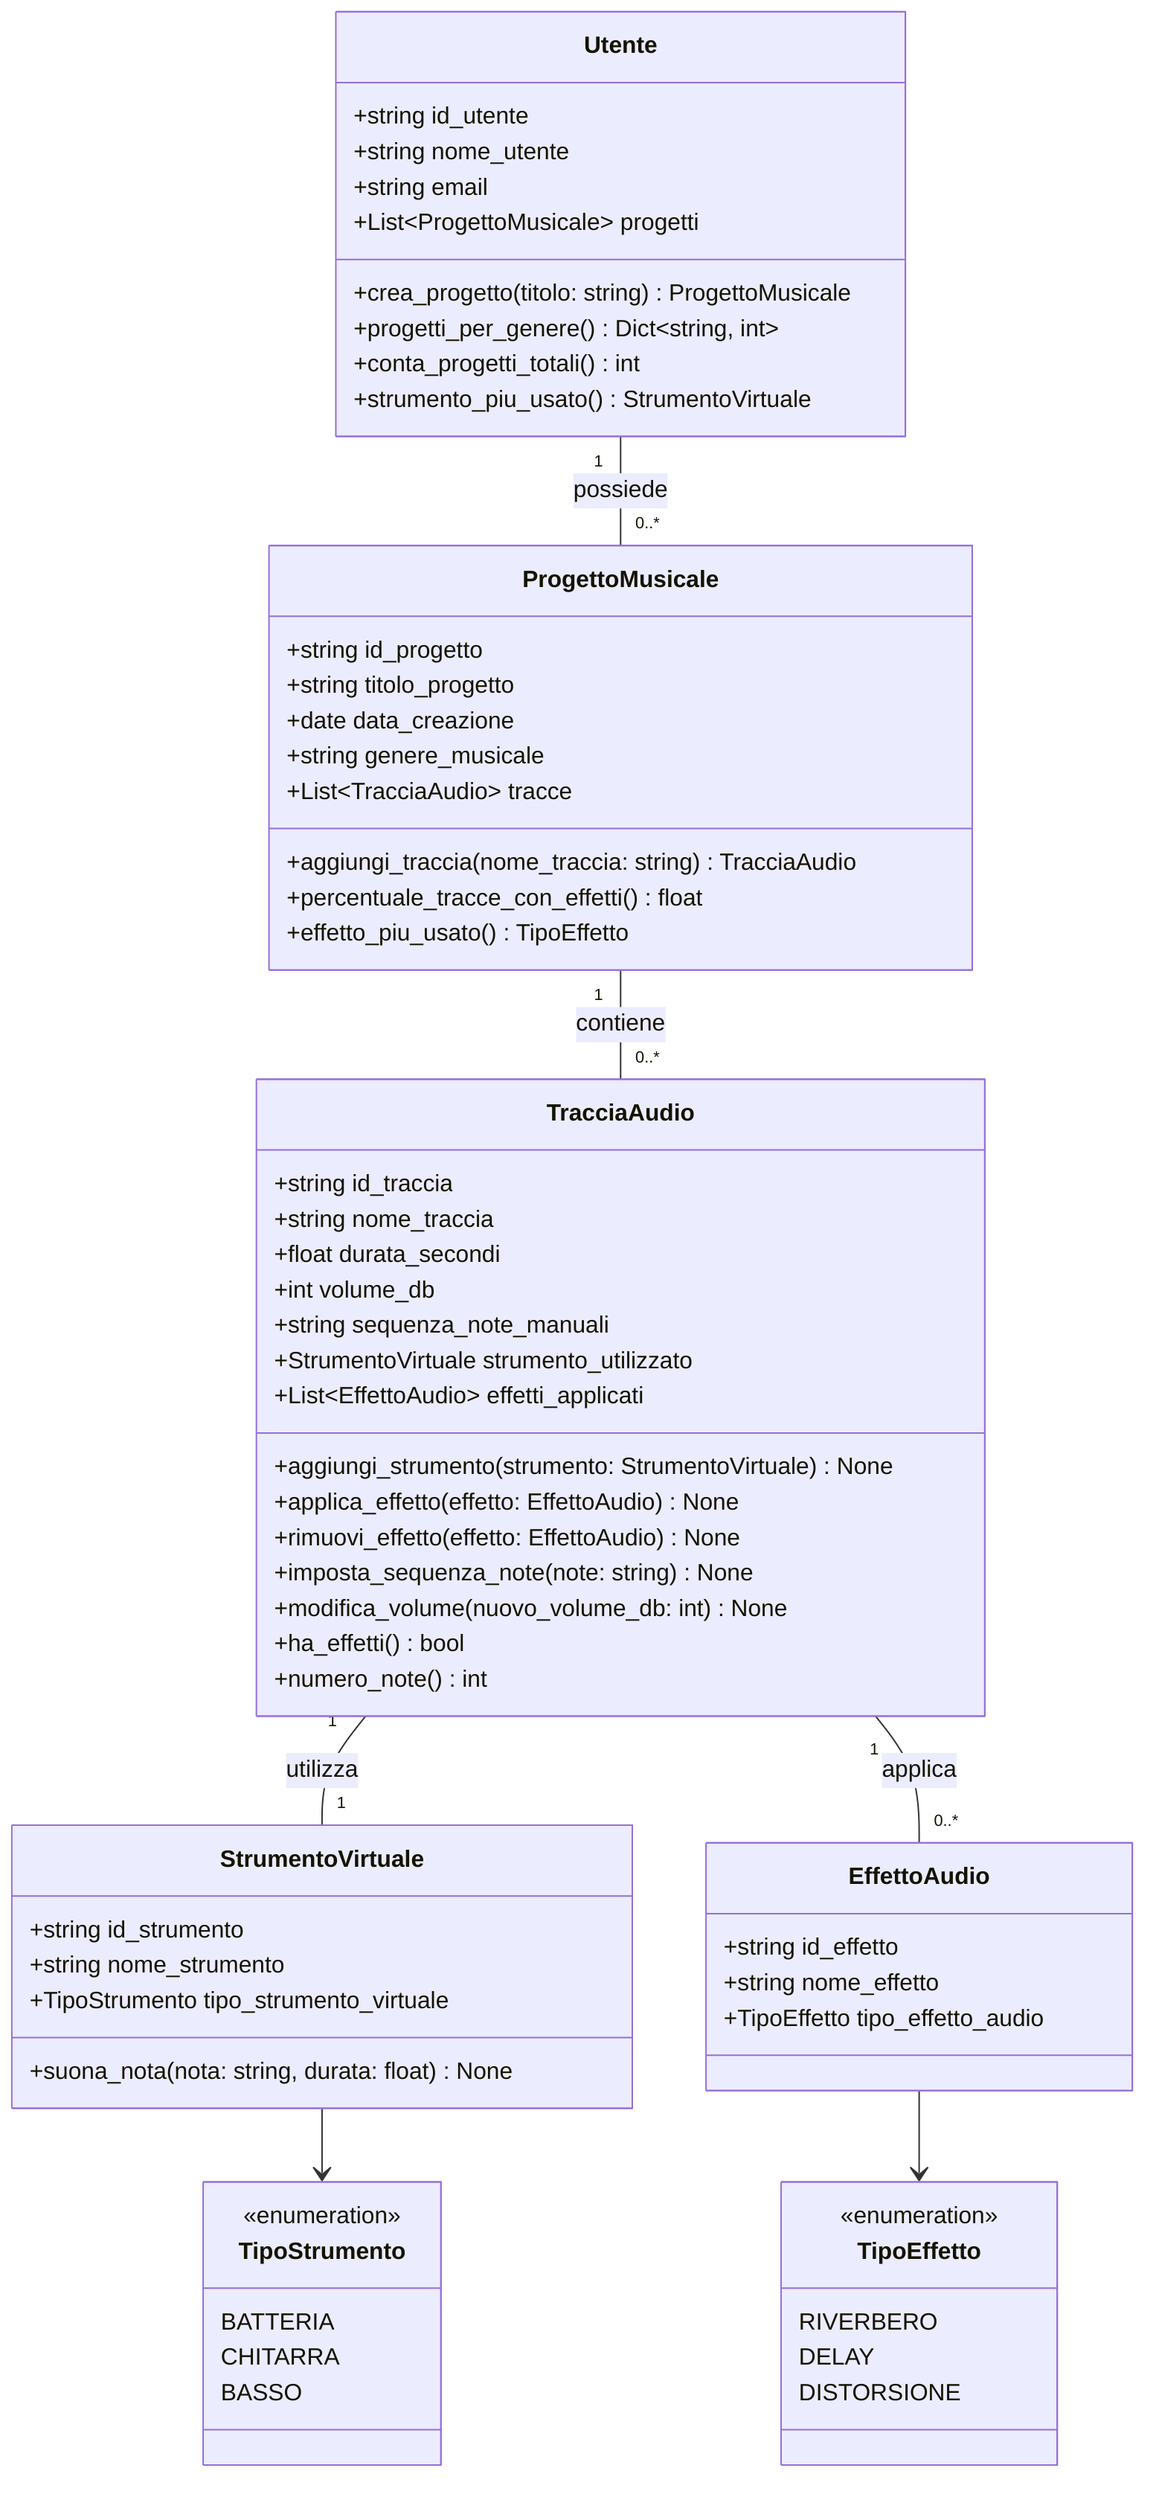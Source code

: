 classDiagram
    class Utente {
        +string id_utente
        +string nome_utente
        +string email
        +List~ProgettoMusicale~ progetti
        +crea_progetto(titolo: string) ProgettoMusicale
        +progetti_per_genere() Dict~string, int~
        +conta_progetti_totali() int
        +strumento_piu_usato() StrumentoVirtuale
    }

    class ProgettoMusicale {
        +string id_progetto
        +string titolo_progetto
        +date data_creazione
        +string genere_musicale
        +List~TracciaAudio~ tracce
        +aggiungi_traccia(nome_traccia: string) TracciaAudio
        +percentuale_tracce_con_effetti() float
        +effetto_piu_usato() TipoEffetto
    }

    class TracciaAudio {
        +string id_traccia
        +string nome_traccia
        +float durata_secondi
        +int volume_db
        +string sequenza_note_manuali
        +StrumentoVirtuale strumento_utilizzato
        +List~EffettoAudio~ effetti_applicati
        +aggiungi_strumento(strumento: StrumentoVirtuale) None
        +applica_effetto(effetto: EffettoAudio) None
        +rimuovi_effetto(effetto: EffettoAudio) None
        +imposta_sequenza_note(note: string) None
        +modifica_volume(nuovo_volume_db: int) None
        +ha_effetti() bool
        +numero_note() int
    }

    class StrumentoVirtuale {
        +string id_strumento
        +string nome_strumento
        +TipoStrumento tipo_strumento_virtuale
        +suona_nota(nota: string, durata: float) None
    }

    class EffettoAudio {
        +string id_effetto
        +string nome_effetto
        +TipoEffetto tipo_effetto_audio
    }

    class TipoStrumento {
        <<enumeration>>
        BATTERIA
        CHITARRA
        BASSO
    }

    class TipoEffetto {
        <<enumeration>>
        RIVERBERO
        DELAY
        DISTORSIONE
    }

    Utente "1" -- "0..*" ProgettoMusicale : possiede
    ProgettoMusicale "1" -- "0..*" TracciaAudio : contiene
    TracciaAudio "1" -- "1" StrumentoVirtuale : utilizza
    TracciaAudio "1" -- "0..*" EffettoAudio : applica

    StrumentoVirtuale --> TipoStrumento
    EffettoAudio --> TipoEffetto